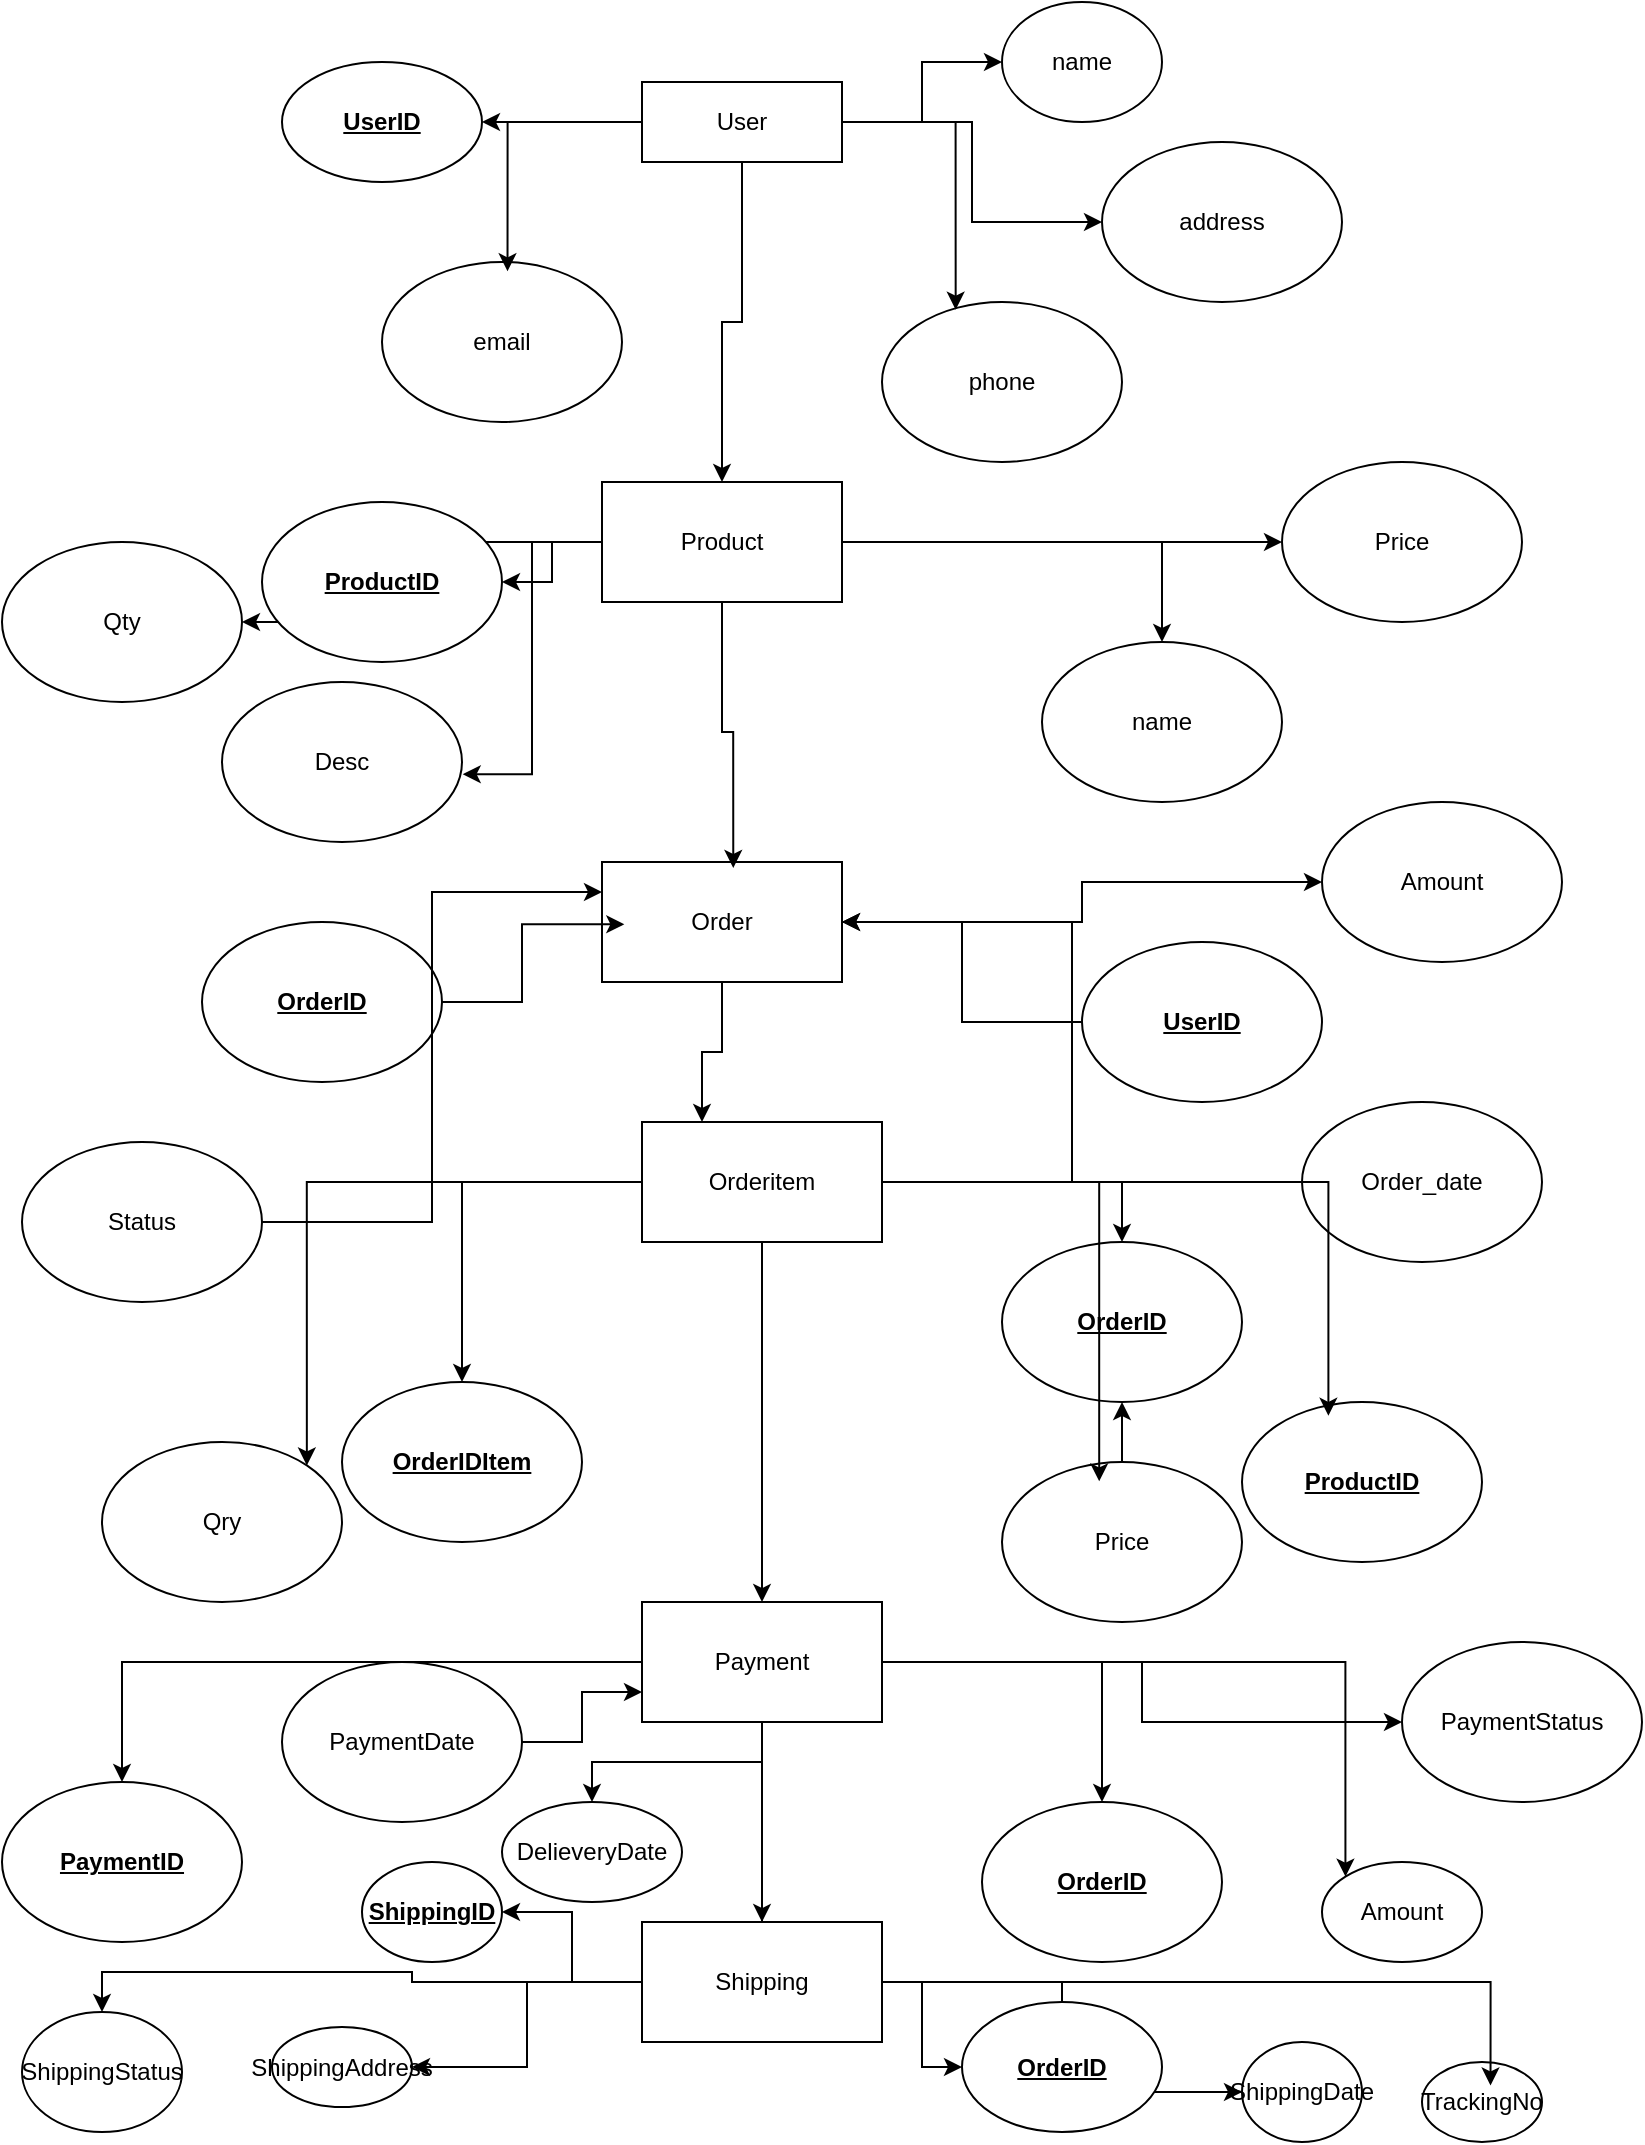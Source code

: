 <mxfile version="27.1.4">
  <diagram name="Page-1" id="EMakrTuFHiZDtfaUqmKm">
    <mxGraphModel dx="2058" dy="1070" grid="1" gridSize="10" guides="1" tooltips="1" connect="1" arrows="1" fold="1" page="1" pageScale="1" pageWidth="850" pageHeight="1100" math="0" shadow="0">
      <root>
        <mxCell id="0" />
        <mxCell id="1" parent="0" />
        <mxCell id="Sv205pFoDf1VpwSZL2tz-41" style="edgeStyle=orthogonalEdgeStyle;rounded=0;orthogonalLoop=1;jettySize=auto;html=1;entryX=0;entryY=0.5;entryDx=0;entryDy=0;" edge="1" parent="1" source="Sv205pFoDf1VpwSZL2tz-2" target="Sv205pFoDf1VpwSZL2tz-36">
          <mxGeometry relative="1" as="geometry" />
        </mxCell>
        <mxCell id="Sv205pFoDf1VpwSZL2tz-75" style="edgeStyle=orthogonalEdgeStyle;rounded=0;orthogonalLoop=1;jettySize=auto;html=1;entryX=0.25;entryY=0;entryDx=0;entryDy=0;" edge="1" parent="1" source="Sv205pFoDf1VpwSZL2tz-2" target="Sv205pFoDf1VpwSZL2tz-4">
          <mxGeometry relative="1" as="geometry" />
        </mxCell>
        <mxCell id="Sv205pFoDf1VpwSZL2tz-2" value="Order" style="rounded=0;whiteSpace=wrap;html=1;" vertex="1" parent="1">
          <mxGeometry x="320" y="440" width="120" height="60" as="geometry" />
        </mxCell>
        <mxCell id="Sv205pFoDf1VpwSZL2tz-25" style="edgeStyle=orthogonalEdgeStyle;rounded=0;orthogonalLoop=1;jettySize=auto;html=1;" edge="1" parent="1" source="Sv205pFoDf1VpwSZL2tz-3" target="Sv205pFoDf1VpwSZL2tz-20">
          <mxGeometry relative="1" as="geometry" />
        </mxCell>
        <mxCell id="Sv205pFoDf1VpwSZL2tz-27" style="edgeStyle=orthogonalEdgeStyle;rounded=0;orthogonalLoop=1;jettySize=auto;html=1;" edge="1" parent="1" source="Sv205pFoDf1VpwSZL2tz-3" target="Sv205pFoDf1VpwSZL2tz-21">
          <mxGeometry relative="1" as="geometry" />
        </mxCell>
        <mxCell id="Sv205pFoDf1VpwSZL2tz-28" style="edgeStyle=orthogonalEdgeStyle;rounded=0;orthogonalLoop=1;jettySize=auto;html=1;" edge="1" parent="1" source="Sv205pFoDf1VpwSZL2tz-3" target="Sv205pFoDf1VpwSZL2tz-23">
          <mxGeometry relative="1" as="geometry" />
        </mxCell>
        <mxCell id="Sv205pFoDf1VpwSZL2tz-30" style="edgeStyle=orthogonalEdgeStyle;rounded=0;orthogonalLoop=1;jettySize=auto;html=1;entryX=1;entryY=0.5;entryDx=0;entryDy=0;" edge="1" parent="1" source="Sv205pFoDf1VpwSZL2tz-3" target="Sv205pFoDf1VpwSZL2tz-24">
          <mxGeometry relative="1" as="geometry" />
        </mxCell>
        <mxCell id="Sv205pFoDf1VpwSZL2tz-3" value="Product" style="rounded=0;whiteSpace=wrap;html=1;" vertex="1" parent="1">
          <mxGeometry x="320" y="250" width="120" height="60" as="geometry" />
        </mxCell>
        <mxCell id="Sv205pFoDf1VpwSZL2tz-49" style="edgeStyle=orthogonalEdgeStyle;rounded=0;orthogonalLoop=1;jettySize=auto;html=1;" edge="1" parent="1" source="Sv205pFoDf1VpwSZL2tz-4" target="Sv205pFoDf1VpwSZL2tz-42">
          <mxGeometry relative="1" as="geometry" />
        </mxCell>
        <mxCell id="Sv205pFoDf1VpwSZL2tz-50" style="edgeStyle=orthogonalEdgeStyle;rounded=0;orthogonalLoop=1;jettySize=auto;html=1;entryX=0.5;entryY=0;entryDx=0;entryDy=0;" edge="1" parent="1" source="Sv205pFoDf1VpwSZL2tz-4" target="Sv205pFoDf1VpwSZL2tz-43">
          <mxGeometry relative="1" as="geometry" />
        </mxCell>
        <mxCell id="Sv205pFoDf1VpwSZL2tz-53" style="edgeStyle=orthogonalEdgeStyle;rounded=0;orthogonalLoop=1;jettySize=auto;html=1;entryX=1;entryY=0;entryDx=0;entryDy=0;" edge="1" parent="1" source="Sv205pFoDf1VpwSZL2tz-4" target="Sv205pFoDf1VpwSZL2tz-46">
          <mxGeometry relative="1" as="geometry" />
        </mxCell>
        <mxCell id="Sv205pFoDf1VpwSZL2tz-74" style="edgeStyle=orthogonalEdgeStyle;rounded=0;orthogonalLoop=1;jettySize=auto;html=1;entryX=0.5;entryY=0;entryDx=0;entryDy=0;" edge="1" parent="1" source="Sv205pFoDf1VpwSZL2tz-4" target="Sv205pFoDf1VpwSZL2tz-5">
          <mxGeometry relative="1" as="geometry" />
        </mxCell>
        <mxCell id="Sv205pFoDf1VpwSZL2tz-4" value="Orderitem" style="rounded=0;whiteSpace=wrap;html=1;" vertex="1" parent="1">
          <mxGeometry x="340" y="570" width="120" height="60" as="geometry" />
        </mxCell>
        <mxCell id="Sv205pFoDf1VpwSZL2tz-60" style="edgeStyle=orthogonalEdgeStyle;rounded=0;orthogonalLoop=1;jettySize=auto;html=1;" edge="1" parent="1" source="Sv205pFoDf1VpwSZL2tz-5" target="Sv205pFoDf1VpwSZL2tz-54">
          <mxGeometry relative="1" as="geometry" />
        </mxCell>
        <mxCell id="Sv205pFoDf1VpwSZL2tz-61" style="edgeStyle=orthogonalEdgeStyle;rounded=0;orthogonalLoop=1;jettySize=auto;html=1;entryX=0.5;entryY=0;entryDx=0;entryDy=0;" edge="1" parent="1" source="Sv205pFoDf1VpwSZL2tz-5" target="Sv205pFoDf1VpwSZL2tz-55">
          <mxGeometry relative="1" as="geometry" />
        </mxCell>
        <mxCell id="Sv205pFoDf1VpwSZL2tz-62" style="edgeStyle=orthogonalEdgeStyle;rounded=0;orthogonalLoop=1;jettySize=auto;html=1;" edge="1" parent="1" source="Sv205pFoDf1VpwSZL2tz-5" target="Sv205pFoDf1VpwSZL2tz-57">
          <mxGeometry relative="1" as="geometry" />
        </mxCell>
        <mxCell id="Sv205pFoDf1VpwSZL2tz-63" style="edgeStyle=orthogonalEdgeStyle;rounded=0;orthogonalLoop=1;jettySize=auto;html=1;entryX=0;entryY=0;entryDx=0;entryDy=0;" edge="1" parent="1" source="Sv205pFoDf1VpwSZL2tz-5" target="Sv205pFoDf1VpwSZL2tz-58">
          <mxGeometry relative="1" as="geometry" />
        </mxCell>
        <mxCell id="Sv205pFoDf1VpwSZL2tz-73" style="edgeStyle=orthogonalEdgeStyle;rounded=0;orthogonalLoop=1;jettySize=auto;html=1;entryX=0.5;entryY=0;entryDx=0;entryDy=0;" edge="1" parent="1" source="Sv205pFoDf1VpwSZL2tz-5" target="Sv205pFoDf1VpwSZL2tz-6">
          <mxGeometry relative="1" as="geometry" />
        </mxCell>
        <mxCell id="Sv205pFoDf1VpwSZL2tz-5" value="Payment" style="rounded=0;whiteSpace=wrap;html=1;" vertex="1" parent="1">
          <mxGeometry x="340" y="810" width="120" height="60" as="geometry" />
        </mxCell>
        <mxCell id="Sv205pFoDf1VpwSZL2tz-71" style="edgeStyle=orthogonalEdgeStyle;rounded=0;orthogonalLoop=1;jettySize=auto;html=1;" edge="1" parent="1" source="Sv205pFoDf1VpwSZL2tz-6" target="Sv205pFoDf1VpwSZL2tz-64">
          <mxGeometry relative="1" as="geometry" />
        </mxCell>
        <mxCell id="Sv205pFoDf1VpwSZL2tz-72" style="edgeStyle=orthogonalEdgeStyle;rounded=0;orthogonalLoop=1;jettySize=auto;html=1;entryX=0.5;entryY=0;entryDx=0;entryDy=0;" edge="1" parent="1" source="Sv205pFoDf1VpwSZL2tz-6" target="Sv205pFoDf1VpwSZL2tz-68">
          <mxGeometry relative="1" as="geometry" />
        </mxCell>
        <mxCell id="Sv205pFoDf1VpwSZL2tz-76" style="edgeStyle=orthogonalEdgeStyle;rounded=0;orthogonalLoop=1;jettySize=auto;html=1;" edge="1" parent="1" source="Sv205pFoDf1VpwSZL2tz-6" target="Sv205pFoDf1VpwSZL2tz-65">
          <mxGeometry relative="1" as="geometry" />
        </mxCell>
        <mxCell id="Sv205pFoDf1VpwSZL2tz-77" style="edgeStyle=orthogonalEdgeStyle;rounded=0;orthogonalLoop=1;jettySize=auto;html=1;" edge="1" parent="1" source="Sv205pFoDf1VpwSZL2tz-6" target="Sv205pFoDf1VpwSZL2tz-67">
          <mxGeometry relative="1" as="geometry" />
        </mxCell>
        <mxCell id="Sv205pFoDf1VpwSZL2tz-79" style="edgeStyle=orthogonalEdgeStyle;rounded=0;orthogonalLoop=1;jettySize=auto;html=1;entryX=1;entryY=0.5;entryDx=0;entryDy=0;" edge="1" parent="1" source="Sv205pFoDf1VpwSZL2tz-6" target="Sv205pFoDf1VpwSZL2tz-66">
          <mxGeometry relative="1" as="geometry" />
        </mxCell>
        <mxCell id="Sv205pFoDf1VpwSZL2tz-80" style="edgeStyle=orthogonalEdgeStyle;rounded=0;orthogonalLoop=1;jettySize=auto;html=1;entryX=0.5;entryY=0;entryDx=0;entryDy=0;" edge="1" parent="1" source="Sv205pFoDf1VpwSZL2tz-6" target="Sv205pFoDf1VpwSZL2tz-70">
          <mxGeometry relative="1" as="geometry" />
        </mxCell>
        <mxCell id="Sv205pFoDf1VpwSZL2tz-6" value="Shipping" style="rounded=0;whiteSpace=wrap;html=1;" vertex="1" parent="1">
          <mxGeometry x="340" y="970" width="120" height="60" as="geometry" />
        </mxCell>
        <mxCell id="Sv205pFoDf1VpwSZL2tz-8" value="&lt;b&gt;&lt;u&gt;UserID&lt;/u&gt;&lt;/b&gt;" style="ellipse;whiteSpace=wrap;html=1;" vertex="1" parent="1">
          <mxGeometry x="160" y="40" width="100" height="60" as="geometry" />
        </mxCell>
        <mxCell id="Sv205pFoDf1VpwSZL2tz-9" value="name" style="ellipse;whiteSpace=wrap;html=1;" vertex="1" parent="1">
          <mxGeometry x="520" y="10" width="80" height="60" as="geometry" />
        </mxCell>
        <mxCell id="Sv205pFoDf1VpwSZL2tz-10" value="phone" style="ellipse;whiteSpace=wrap;html=1;" vertex="1" parent="1">
          <mxGeometry x="460" y="160" width="120" height="80" as="geometry" />
        </mxCell>
        <mxCell id="Sv205pFoDf1VpwSZL2tz-11" value="email" style="ellipse;whiteSpace=wrap;html=1;" vertex="1" parent="1">
          <mxGeometry x="210" y="140" width="120" height="80" as="geometry" />
        </mxCell>
        <mxCell id="Sv205pFoDf1VpwSZL2tz-14" style="edgeStyle=orthogonalEdgeStyle;rounded=0;orthogonalLoop=1;jettySize=auto;html=1;entryX=0.5;entryY=0;entryDx=0;entryDy=0;" edge="1" parent="1" source="Sv205pFoDf1VpwSZL2tz-12" target="Sv205pFoDf1VpwSZL2tz-3">
          <mxGeometry relative="1" as="geometry" />
        </mxCell>
        <mxCell id="Sv205pFoDf1VpwSZL2tz-15" style="edgeStyle=orthogonalEdgeStyle;rounded=0;orthogonalLoop=1;jettySize=auto;html=1;" edge="1" parent="1" source="Sv205pFoDf1VpwSZL2tz-12" target="Sv205pFoDf1VpwSZL2tz-8">
          <mxGeometry relative="1" as="geometry" />
        </mxCell>
        <mxCell id="Sv205pFoDf1VpwSZL2tz-16" style="edgeStyle=orthogonalEdgeStyle;rounded=0;orthogonalLoop=1;jettySize=auto;html=1;" edge="1" parent="1" source="Sv205pFoDf1VpwSZL2tz-12" target="Sv205pFoDf1VpwSZL2tz-9">
          <mxGeometry relative="1" as="geometry" />
        </mxCell>
        <mxCell id="Sv205pFoDf1VpwSZL2tz-19" style="edgeStyle=orthogonalEdgeStyle;rounded=0;orthogonalLoop=1;jettySize=auto;html=1;" edge="1" parent="1" source="Sv205pFoDf1VpwSZL2tz-12" target="Sv205pFoDf1VpwSZL2tz-13">
          <mxGeometry relative="1" as="geometry" />
        </mxCell>
        <mxCell id="Sv205pFoDf1VpwSZL2tz-12" value="User" style="rounded=0;whiteSpace=wrap;html=1;" vertex="1" parent="1">
          <mxGeometry x="340" y="50" width="100" height="40" as="geometry" />
        </mxCell>
        <mxCell id="Sv205pFoDf1VpwSZL2tz-13" value="address" style="ellipse;whiteSpace=wrap;html=1;" vertex="1" parent="1">
          <mxGeometry x="570" y="80" width="120" height="80" as="geometry" />
        </mxCell>
        <mxCell id="Sv205pFoDf1VpwSZL2tz-17" style="edgeStyle=orthogonalEdgeStyle;rounded=0;orthogonalLoop=1;jettySize=auto;html=1;entryX=0.523;entryY=0.058;entryDx=0;entryDy=0;entryPerimeter=0;" edge="1" parent="1" source="Sv205pFoDf1VpwSZL2tz-12" target="Sv205pFoDf1VpwSZL2tz-11">
          <mxGeometry relative="1" as="geometry" />
        </mxCell>
        <mxCell id="Sv205pFoDf1VpwSZL2tz-18" style="edgeStyle=orthogonalEdgeStyle;rounded=0;orthogonalLoop=1;jettySize=auto;html=1;entryX=0.307;entryY=0.048;entryDx=0;entryDy=0;entryPerimeter=0;" edge="1" parent="1" source="Sv205pFoDf1VpwSZL2tz-12" target="Sv205pFoDf1VpwSZL2tz-10">
          <mxGeometry relative="1" as="geometry" />
        </mxCell>
        <mxCell id="Sv205pFoDf1VpwSZL2tz-20" value="&lt;b&gt;&lt;u&gt;ProductID&lt;/u&gt;&lt;/b&gt;" style="ellipse;whiteSpace=wrap;html=1;" vertex="1" parent="1">
          <mxGeometry x="150" y="260" width="120" height="80" as="geometry" />
        </mxCell>
        <mxCell id="Sv205pFoDf1VpwSZL2tz-21" value="name" style="ellipse;whiteSpace=wrap;html=1;" vertex="1" parent="1">
          <mxGeometry x="540" y="330" width="120" height="80" as="geometry" />
        </mxCell>
        <mxCell id="Sv205pFoDf1VpwSZL2tz-22" value="Desc" style="ellipse;whiteSpace=wrap;html=1;" vertex="1" parent="1">
          <mxGeometry x="130" y="350" width="120" height="80" as="geometry" />
        </mxCell>
        <mxCell id="Sv205pFoDf1VpwSZL2tz-23" value="Price" style="ellipse;whiteSpace=wrap;html=1;" vertex="1" parent="1">
          <mxGeometry x="660" y="240" width="120" height="80" as="geometry" />
        </mxCell>
        <mxCell id="Sv205pFoDf1VpwSZL2tz-24" value="Qty" style="ellipse;whiteSpace=wrap;html=1;" vertex="1" parent="1">
          <mxGeometry x="20" y="280" width="120" height="80" as="geometry" />
        </mxCell>
        <mxCell id="Sv205pFoDf1VpwSZL2tz-26" style="edgeStyle=orthogonalEdgeStyle;rounded=0;orthogonalLoop=1;jettySize=auto;html=1;entryX=1.003;entryY=0.576;entryDx=0;entryDy=0;entryPerimeter=0;" edge="1" parent="1" source="Sv205pFoDf1VpwSZL2tz-3" target="Sv205pFoDf1VpwSZL2tz-22">
          <mxGeometry relative="1" as="geometry" />
        </mxCell>
        <mxCell id="Sv205pFoDf1VpwSZL2tz-29" style="edgeStyle=orthogonalEdgeStyle;rounded=0;orthogonalLoop=1;jettySize=auto;html=1;entryX=0.547;entryY=0.05;entryDx=0;entryDy=0;entryPerimeter=0;" edge="1" parent="1" source="Sv205pFoDf1VpwSZL2tz-3" target="Sv205pFoDf1VpwSZL2tz-2">
          <mxGeometry relative="1" as="geometry" />
        </mxCell>
        <mxCell id="Sv205pFoDf1VpwSZL2tz-31" value="&lt;b&gt;&lt;u&gt;OrderID&lt;/u&gt;&lt;/b&gt;" style="ellipse;whiteSpace=wrap;html=1;" vertex="1" parent="1">
          <mxGeometry x="120" y="470" width="120" height="80" as="geometry" />
        </mxCell>
        <mxCell id="Sv205pFoDf1VpwSZL2tz-39" style="edgeStyle=orthogonalEdgeStyle;rounded=0;orthogonalLoop=1;jettySize=auto;html=1;" edge="1" parent="1" source="Sv205pFoDf1VpwSZL2tz-33" target="Sv205pFoDf1VpwSZL2tz-2">
          <mxGeometry relative="1" as="geometry" />
        </mxCell>
        <mxCell id="Sv205pFoDf1VpwSZL2tz-33" value="&lt;b&gt;&lt;u&gt;UserID&lt;/u&gt;&lt;/b&gt;" style="ellipse;whiteSpace=wrap;html=1;" vertex="1" parent="1">
          <mxGeometry x="560" y="480" width="120" height="80" as="geometry" />
        </mxCell>
        <mxCell id="Sv205pFoDf1VpwSZL2tz-40" style="edgeStyle=orthogonalEdgeStyle;rounded=0;orthogonalLoop=1;jettySize=auto;html=1;entryX=1;entryY=0.5;entryDx=0;entryDy=0;" edge="1" parent="1" source="Sv205pFoDf1VpwSZL2tz-34" target="Sv205pFoDf1VpwSZL2tz-2">
          <mxGeometry relative="1" as="geometry" />
        </mxCell>
        <mxCell id="Sv205pFoDf1VpwSZL2tz-34" value="Order_date" style="ellipse;whiteSpace=wrap;html=1;" vertex="1" parent="1">
          <mxGeometry x="670" y="560" width="120" height="80" as="geometry" />
        </mxCell>
        <mxCell id="Sv205pFoDf1VpwSZL2tz-38" style="edgeStyle=orthogonalEdgeStyle;rounded=0;orthogonalLoop=1;jettySize=auto;html=1;entryX=0;entryY=0.25;entryDx=0;entryDy=0;" edge="1" parent="1" source="Sv205pFoDf1VpwSZL2tz-35" target="Sv205pFoDf1VpwSZL2tz-2">
          <mxGeometry relative="1" as="geometry" />
        </mxCell>
        <mxCell id="Sv205pFoDf1VpwSZL2tz-35" value="Status" style="ellipse;whiteSpace=wrap;html=1;" vertex="1" parent="1">
          <mxGeometry x="30" y="580" width="120" height="80" as="geometry" />
        </mxCell>
        <mxCell id="Sv205pFoDf1VpwSZL2tz-36" value="Amount" style="ellipse;whiteSpace=wrap;html=1;" vertex="1" parent="1">
          <mxGeometry x="680" y="410" width="120" height="80" as="geometry" />
        </mxCell>
        <mxCell id="Sv205pFoDf1VpwSZL2tz-37" style="edgeStyle=orthogonalEdgeStyle;rounded=0;orthogonalLoop=1;jettySize=auto;html=1;entryX=0.093;entryY=0.519;entryDx=0;entryDy=0;entryPerimeter=0;" edge="1" parent="1" source="Sv205pFoDf1VpwSZL2tz-31" target="Sv205pFoDf1VpwSZL2tz-2">
          <mxGeometry relative="1" as="geometry" />
        </mxCell>
        <mxCell id="Sv205pFoDf1VpwSZL2tz-42" value="&lt;b&gt;&lt;u&gt;OrderIDItem&lt;/u&gt;&lt;/b&gt;" style="ellipse;whiteSpace=wrap;html=1;" vertex="1" parent="1">
          <mxGeometry x="190" y="700" width="120" height="80" as="geometry" />
        </mxCell>
        <mxCell id="Sv205pFoDf1VpwSZL2tz-43" value="&lt;b&gt;&lt;u&gt;OrderID&lt;/u&gt;&lt;/b&gt;" style="ellipse;whiteSpace=wrap;html=1;" vertex="1" parent="1">
          <mxGeometry x="520" y="630" width="120" height="80" as="geometry" />
        </mxCell>
        <mxCell id="Sv205pFoDf1VpwSZL2tz-45" value="&lt;b&gt;&lt;u&gt;ProductID&lt;/u&gt;&lt;/b&gt;" style="ellipse;whiteSpace=wrap;html=1;" vertex="1" parent="1">
          <mxGeometry x="640" y="710" width="120" height="80" as="geometry" />
        </mxCell>
        <mxCell id="Sv205pFoDf1VpwSZL2tz-46" value="Qry" style="ellipse;whiteSpace=wrap;html=1;" vertex="1" parent="1">
          <mxGeometry x="70" y="730" width="120" height="80" as="geometry" />
        </mxCell>
        <mxCell id="Sv205pFoDf1VpwSZL2tz-81" value="" style="edgeStyle=orthogonalEdgeStyle;rounded=0;orthogonalLoop=1;jettySize=auto;html=1;" edge="1" parent="1" source="Sv205pFoDf1VpwSZL2tz-48" target="Sv205pFoDf1VpwSZL2tz-43">
          <mxGeometry relative="1" as="geometry" />
        </mxCell>
        <mxCell id="Sv205pFoDf1VpwSZL2tz-48" value="Price" style="ellipse;whiteSpace=wrap;html=1;" vertex="1" parent="1">
          <mxGeometry x="520" y="740" width="120" height="80" as="geometry" />
        </mxCell>
        <mxCell id="Sv205pFoDf1VpwSZL2tz-51" style="edgeStyle=orthogonalEdgeStyle;rounded=0;orthogonalLoop=1;jettySize=auto;html=1;entryX=0.36;entryY=0.086;entryDx=0;entryDy=0;entryPerimeter=0;" edge="1" parent="1" source="Sv205pFoDf1VpwSZL2tz-4" target="Sv205pFoDf1VpwSZL2tz-45">
          <mxGeometry relative="1" as="geometry" />
        </mxCell>
        <mxCell id="Sv205pFoDf1VpwSZL2tz-52" style="edgeStyle=orthogonalEdgeStyle;rounded=0;orthogonalLoop=1;jettySize=auto;html=1;entryX=0.405;entryY=0.121;entryDx=0;entryDy=0;entryPerimeter=0;" edge="1" parent="1" source="Sv205pFoDf1VpwSZL2tz-4" target="Sv205pFoDf1VpwSZL2tz-48">
          <mxGeometry relative="1" as="geometry" />
        </mxCell>
        <mxCell id="Sv205pFoDf1VpwSZL2tz-54" value="&lt;b&gt;&lt;u&gt;PaymentID&lt;/u&gt;&lt;/b&gt;" style="ellipse;whiteSpace=wrap;html=1;" vertex="1" parent="1">
          <mxGeometry x="20" y="900" width="120" height="80" as="geometry" />
        </mxCell>
        <mxCell id="Sv205pFoDf1VpwSZL2tz-55" value="&lt;b&gt;&lt;u&gt;OrderID&lt;/u&gt;&lt;/b&gt;" style="ellipse;whiteSpace=wrap;html=1;" vertex="1" parent="1">
          <mxGeometry x="510" y="910" width="120" height="80" as="geometry" />
        </mxCell>
        <mxCell id="Sv205pFoDf1VpwSZL2tz-59" style="edgeStyle=orthogonalEdgeStyle;rounded=0;orthogonalLoop=1;jettySize=auto;html=1;entryX=0;entryY=0.75;entryDx=0;entryDy=0;" edge="1" parent="1" source="Sv205pFoDf1VpwSZL2tz-56" target="Sv205pFoDf1VpwSZL2tz-5">
          <mxGeometry relative="1" as="geometry" />
        </mxCell>
        <mxCell id="Sv205pFoDf1VpwSZL2tz-56" value="PaymentDate" style="ellipse;whiteSpace=wrap;html=1;" vertex="1" parent="1">
          <mxGeometry x="160" y="840" width="120" height="80" as="geometry" />
        </mxCell>
        <mxCell id="Sv205pFoDf1VpwSZL2tz-57" value="PaymentStatus" style="ellipse;whiteSpace=wrap;html=1;" vertex="1" parent="1">
          <mxGeometry x="720" y="830" width="120" height="80" as="geometry" />
        </mxCell>
        <mxCell id="Sv205pFoDf1VpwSZL2tz-58" value="Amount" style="ellipse;whiteSpace=wrap;html=1;" vertex="1" parent="1">
          <mxGeometry x="680" y="940" width="80" height="50" as="geometry" />
        </mxCell>
        <mxCell id="Sv205pFoDf1VpwSZL2tz-64" value="&lt;b&gt;&lt;u&gt;ShippingID&lt;/u&gt;&lt;/b&gt;" style="ellipse;whiteSpace=wrap;html=1;" vertex="1" parent="1">
          <mxGeometry x="200" y="940" width="70" height="50" as="geometry" />
        </mxCell>
        <mxCell id="Sv205pFoDf1VpwSZL2tz-65" value="&lt;b&gt;&lt;u&gt;OrderID&lt;/u&gt;&lt;/b&gt;" style="ellipse;whiteSpace=wrap;html=1;" vertex="1" parent="1">
          <mxGeometry x="500" y="1010" width="100" height="65" as="geometry" />
        </mxCell>
        <mxCell id="Sv205pFoDf1VpwSZL2tz-66" value="ShippingAddress" style="ellipse;whiteSpace=wrap;html=1;" vertex="1" parent="1">
          <mxGeometry x="155" y="1022.5" width="70" height="40" as="geometry" />
        </mxCell>
        <mxCell id="Sv205pFoDf1VpwSZL2tz-67" value="ShippingDate" style="ellipse;whiteSpace=wrap;html=1;" vertex="1" parent="1">
          <mxGeometry x="640" y="1030" width="60" height="50" as="geometry" />
        </mxCell>
        <mxCell id="Sv205pFoDf1VpwSZL2tz-68" value="DelieveryDate" style="ellipse;whiteSpace=wrap;html=1;" vertex="1" parent="1">
          <mxGeometry x="270" y="910" width="90" height="50" as="geometry" />
        </mxCell>
        <mxCell id="Sv205pFoDf1VpwSZL2tz-69" value="TrackingNo" style="ellipse;whiteSpace=wrap;html=1;" vertex="1" parent="1">
          <mxGeometry x="730" y="1040" width="60" height="40" as="geometry" />
        </mxCell>
        <mxCell id="Sv205pFoDf1VpwSZL2tz-70" value="ShippingStatus" style="ellipse;whiteSpace=wrap;html=1;" vertex="1" parent="1">
          <mxGeometry x="30" y="1015" width="80" height="60" as="geometry" />
        </mxCell>
        <mxCell id="Sv205pFoDf1VpwSZL2tz-78" style="edgeStyle=orthogonalEdgeStyle;rounded=0;orthogonalLoop=1;jettySize=auto;html=1;entryX=0.571;entryY=0.293;entryDx=0;entryDy=0;entryPerimeter=0;" edge="1" parent="1" source="Sv205pFoDf1VpwSZL2tz-6" target="Sv205pFoDf1VpwSZL2tz-69">
          <mxGeometry relative="1" as="geometry" />
        </mxCell>
      </root>
    </mxGraphModel>
  </diagram>
</mxfile>
